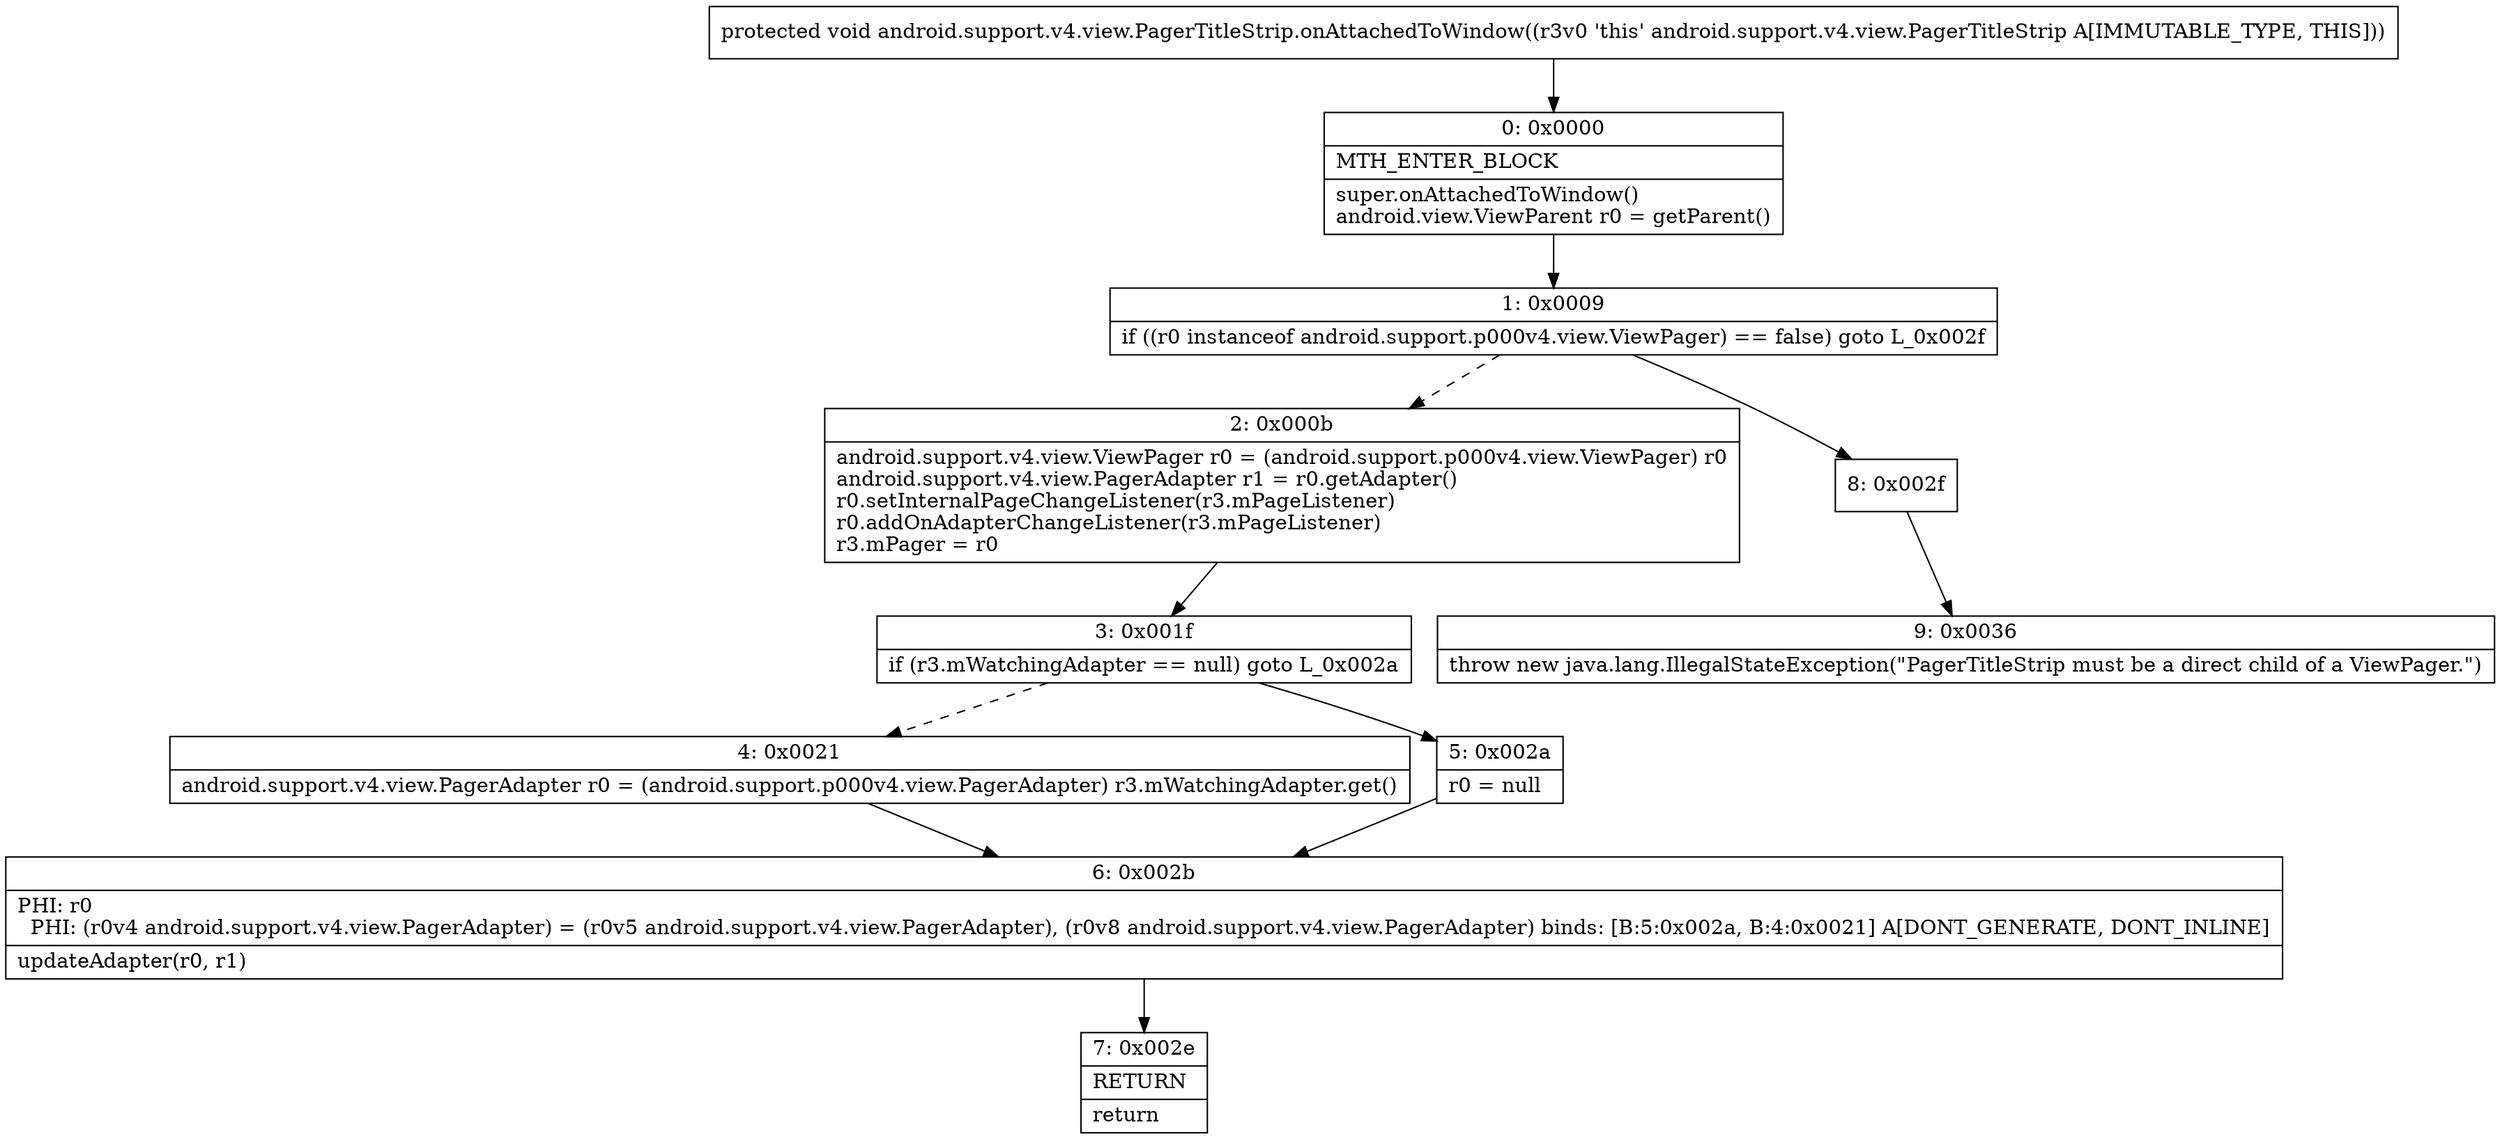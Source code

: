 digraph "CFG forandroid.support.v4.view.PagerTitleStrip.onAttachedToWindow()V" {
Node_0 [shape=record,label="{0\:\ 0x0000|MTH_ENTER_BLOCK\l|super.onAttachedToWindow()\landroid.view.ViewParent r0 = getParent()\l}"];
Node_1 [shape=record,label="{1\:\ 0x0009|if ((r0 instanceof android.support.p000v4.view.ViewPager) == false) goto L_0x002f\l}"];
Node_2 [shape=record,label="{2\:\ 0x000b|android.support.v4.view.ViewPager r0 = (android.support.p000v4.view.ViewPager) r0\landroid.support.v4.view.PagerAdapter r1 = r0.getAdapter()\lr0.setInternalPageChangeListener(r3.mPageListener)\lr0.addOnAdapterChangeListener(r3.mPageListener)\lr3.mPager = r0\l}"];
Node_3 [shape=record,label="{3\:\ 0x001f|if (r3.mWatchingAdapter == null) goto L_0x002a\l}"];
Node_4 [shape=record,label="{4\:\ 0x0021|android.support.v4.view.PagerAdapter r0 = (android.support.p000v4.view.PagerAdapter) r3.mWatchingAdapter.get()\l}"];
Node_5 [shape=record,label="{5\:\ 0x002a|r0 = null\l}"];
Node_6 [shape=record,label="{6\:\ 0x002b|PHI: r0 \l  PHI: (r0v4 android.support.v4.view.PagerAdapter) = (r0v5 android.support.v4.view.PagerAdapter), (r0v8 android.support.v4.view.PagerAdapter) binds: [B:5:0x002a, B:4:0x0021] A[DONT_GENERATE, DONT_INLINE]\l|updateAdapter(r0, r1)\l}"];
Node_7 [shape=record,label="{7\:\ 0x002e|RETURN\l|return\l}"];
Node_8 [shape=record,label="{8\:\ 0x002f}"];
Node_9 [shape=record,label="{9\:\ 0x0036|throw new java.lang.IllegalStateException(\"PagerTitleStrip must be a direct child of a ViewPager.\")\l}"];
MethodNode[shape=record,label="{protected void android.support.v4.view.PagerTitleStrip.onAttachedToWindow((r3v0 'this' android.support.v4.view.PagerTitleStrip A[IMMUTABLE_TYPE, THIS])) }"];
MethodNode -> Node_0;
Node_0 -> Node_1;
Node_1 -> Node_2[style=dashed];
Node_1 -> Node_8;
Node_2 -> Node_3;
Node_3 -> Node_4[style=dashed];
Node_3 -> Node_5;
Node_4 -> Node_6;
Node_5 -> Node_6;
Node_6 -> Node_7;
Node_8 -> Node_9;
}

